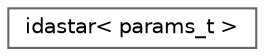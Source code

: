 digraph "Graphical Class Hierarchy"
{
 // LATEX_PDF_SIZE
  bgcolor="transparent";
  edge [fontname=Helvetica,fontsize=10,labelfontname=Helvetica,labelfontsize=10];
  node [fontname=Helvetica,fontsize=10,shape=box,height=0.2,width=0.4];
  rankdir="LR";
  Node0 [id="Node000000",label="idastar\< params_t \>",height=0.2,width=0.4,color="grey40", fillcolor="white", style="filled",URL="$d4/d17/structchdr_1_1solvers_1_1idastar.html",tooltip="Iterative-deepening A* search algorithm."];
}
